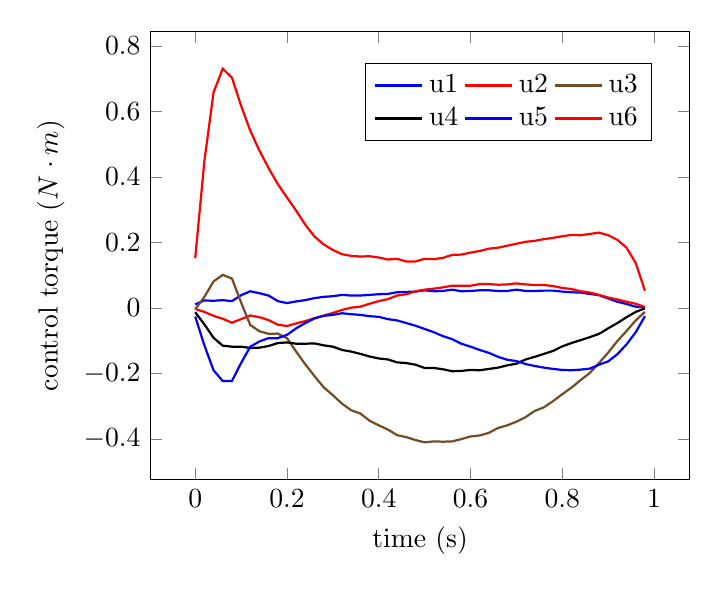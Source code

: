 \begin{tikzpicture}
\begin{axis}[xlabel={time (s)}, ylabel={control torque $(N \cdot m)$}, legend style={{at={(0.93,0.93)},anchor=north east, legend columns=3}}]
    \addplot+[mark={none}, thick, solid]
        table[row sep={\\}]
        {
            x  y  \\
            0.0  0.011  \\
            0.02  0.023  \\
            0.04  0.022  \\
            0.06  0.024  \\
            0.08  0.021  \\
            0.1  0.039  \\
            0.12  0.051  \\
            0.14  0.045  \\
            0.16  0.038  \\
            0.18  0.021  \\
            0.2  0.015  \\
            0.22  0.02  \\
            0.24  0.024  \\
            0.26  0.03  \\
            0.28  0.034  \\
            0.3  0.036  \\
            0.32  0.04  \\
            0.34  0.038  \\
            0.36  0.038  \\
            0.38  0.04  \\
            0.4  0.042  \\
            0.42  0.043  \\
            0.44  0.048  \\
            0.46  0.049  \\
            0.48  0.05  \\
            0.5  0.054  \\
            0.52  0.051  \\
            0.54  0.052  \\
            0.56  0.056  \\
            0.58  0.051  \\
            0.6  0.052  \\
            0.62  0.054  \\
            0.64  0.054  \\
            0.66  0.052  \\
            0.68  0.052  \\
            0.7  0.056  \\
            0.72  0.052  \\
            0.74  0.052  \\
            0.76  0.053  \\
            0.78  0.053  \\
            0.8  0.05  \\
            0.82  0.048  \\
            0.84  0.047  \\
            0.86  0.043  \\
            0.88  0.039  \\
            0.9  0.029  \\
            0.92  0.019  \\
            0.94  0.012  \\
            0.96  0.004  \\
            0.98  0.002  \\
        }
        ;
    \addplot+[mark={none}, thick, solid]
        table[row sep={\\}]
        {
            x  y  \\
            0.0  -0.003  \\
            0.02  -0.012  \\
            0.04  -0.024  \\
            0.06  -0.033  \\
            0.08  -0.045  \\
            0.1  -0.034  \\
            0.12  -0.023  \\
            0.14  -0.028  \\
            0.16  -0.037  \\
            0.18  -0.051  \\
            0.2  -0.055  \\
            0.22  -0.047  \\
            0.24  -0.04  \\
            0.26  -0.031  \\
            0.28  -0.023  \\
            0.3  -0.015  \\
            0.32  -0.006  \\
            0.34  0.001  \\
            0.36  0.004  \\
            0.38  0.013  \\
            0.4  0.021  \\
            0.42  0.027  \\
            0.44  0.038  \\
            0.46  0.042  \\
            0.48  0.051  \\
            0.5  0.056  \\
            0.52  0.059  \\
            0.54  0.063  \\
            0.56  0.068  \\
            0.58  0.068  \\
            0.6  0.068  \\
            0.62  0.073  \\
            0.64  0.073  \\
            0.66  0.071  \\
            0.68  0.072  \\
            0.7  0.075  \\
            0.72  0.072  \\
            0.74  0.07  \\
            0.76  0.07  \\
            0.78  0.067  \\
            0.8  0.061  \\
            0.82  0.058  \\
            0.84  0.051  \\
            0.86  0.047  \\
            0.88  0.04  \\
            0.9  0.032  \\
            0.92  0.026  \\
            0.94  0.019  \\
            0.96  0.013  \\
            0.98  0.003  \\
        }
        ;
    \addplot+[mark={none}, thick, solid]
        table[row sep={\\}]
        {
            x  y  \\
            0.0  -0.004  \\
            0.02  0.034  \\
            0.04  0.081  \\
            0.06  0.101  \\
            0.08  0.09  \\
            0.1  0.017  \\
            0.12  -0.052  \\
            0.14  -0.071  \\
            0.16  -0.079  \\
            0.18  -0.078  \\
            0.2  -0.092  \\
            0.22  -0.133  \\
            0.24  -0.172  \\
            0.26  -0.208  \\
            0.28  -0.242  \\
            0.3  -0.266  \\
            0.32  -0.292  \\
            0.34  -0.312  \\
            0.36  -0.322  \\
            0.38  -0.344  \\
            0.4  -0.358  \\
            0.42  -0.371  \\
            0.44  -0.388  \\
            0.46  -0.394  \\
            0.48  -0.403  \\
            0.5  -0.41  \\
            0.52  -0.407  \\
            0.54  -0.408  \\
            0.56  -0.407  \\
            0.58  -0.4  \\
            0.6  -0.392  \\
            0.62  -0.389  \\
            0.64  -0.381  \\
            0.66  -0.366  \\
            0.68  -0.358  \\
            0.7  -0.347  \\
            0.72  -0.333  \\
            0.74  -0.314  \\
            0.76  -0.303  \\
            0.78  -0.284  \\
            0.8  -0.263  \\
            0.82  -0.243  \\
            0.84  -0.22  \\
            0.86  -0.198  \\
            0.88  -0.168  \\
            0.9  -0.136  \\
            0.92  -0.101  \\
            0.94  -0.07  \\
            0.96  -0.038  \\
            0.98  -0.012  \\
        }
        ;
    \addplot+[mark={none}, thick, solid]
        table[row sep={\\}]
        {
            x  y  \\
            0.0  -0.013  \\
            0.02  -0.05  \\
            0.04  -0.091  \\
            0.06  -0.115  \\
            0.08  -0.118  \\
            0.1  -0.118  \\
            0.12  -0.122  \\
            0.14  -0.121  \\
            0.16  -0.116  \\
            0.18  -0.107  \\
            0.2  -0.105  \\
            0.22  -0.109  \\
            0.24  -0.109  \\
            0.26  -0.108  \\
            0.28  -0.114  \\
            0.3  -0.118  \\
            0.32  -0.128  \\
            0.34  -0.133  \\
            0.36  -0.14  \\
            0.38  -0.148  \\
            0.4  -0.154  \\
            0.42  -0.157  \\
            0.44  -0.166  \\
            0.46  -0.168  \\
            0.48  -0.173  \\
            0.5  -0.183  \\
            0.52  -0.183  \\
            0.54  -0.187  \\
            0.56  -0.193  \\
            0.58  -0.192  \\
            0.6  -0.189  \\
            0.62  -0.19  \\
            0.64  -0.186  \\
            0.66  -0.182  \\
            0.68  -0.175  \\
            0.7  -0.17  \\
            0.72  -0.157  \\
            0.74  -0.149  \\
            0.76  -0.14  \\
            0.78  -0.131  \\
            0.8  -0.117  \\
            0.82  -0.107  \\
            0.84  -0.098  \\
            0.86  -0.089  \\
            0.88  -0.079  \\
            0.9  -0.062  \\
            0.92  -0.046  \\
            0.94  -0.028  \\
            0.96  -0.012  \\
            0.98  -0.001  \\
        }
        ;
    \addplot+[mark={none}, thick, solid]
        table[row sep={\\}]
        {
            x  y  \\
            0.0  -0.026  \\
            0.02  -0.114  \\
            0.04  -0.19  \\
            0.06  -0.223  \\
            0.08  -0.223  \\
            0.1  -0.168  \\
            0.12  -0.118  \\
            0.14  -0.102  \\
            0.16  -0.092  \\
            0.18  -0.092  \\
            0.2  -0.082  \\
            0.22  -0.062  \\
            0.24  -0.046  \\
            0.26  -0.032  \\
            0.28  -0.024  \\
            0.3  -0.021  \\
            0.32  -0.016  \\
            0.34  -0.019  \\
            0.36  -0.021  \\
            0.38  -0.025  \\
            0.4  -0.027  \\
            0.42  -0.034  \\
            0.44  -0.038  \\
            0.46  -0.046  \\
            0.48  -0.054  \\
            0.5  -0.064  \\
            0.52  -0.074  \\
            0.54  -0.086  \\
            0.56  -0.095  \\
            0.58  -0.109  \\
            0.6  -0.118  \\
            0.62  -0.128  \\
            0.64  -0.137  \\
            0.66  -0.149  \\
            0.68  -0.158  \\
            0.7  -0.162  \\
            0.72  -0.171  \\
            0.74  -0.177  \\
            0.76  -0.182  \\
            0.78  -0.186  \\
            0.8  -0.189  \\
            0.82  -0.19  \\
            0.84  -0.188  \\
            0.86  -0.185  \\
            0.88  -0.173  \\
            0.9  -0.163  \\
            0.92  -0.141  \\
            0.94  -0.111  \\
            0.96  -0.074  \\
            0.98  -0.025  \\
        }
        ;
    \addplot+[mark={none}, thick, solid]
        table[row sep={\\}]
        {
            x  y  \\
            0.0  0.152  \\
            0.02  0.448  \\
            0.04  0.658  \\
            0.06  0.73  \\
            0.08  0.703  \\
            0.1  0.617  \\
            0.12  0.541  \\
            0.14  0.48  \\
            0.16  0.427  \\
            0.18  0.378  \\
            0.2  0.337  \\
            0.22  0.297  \\
            0.24  0.254  \\
            0.26  0.218  \\
            0.28  0.194  \\
            0.3  0.177  \\
            0.32  0.164  \\
            0.34  0.159  \\
            0.36  0.157  \\
            0.38  0.158  \\
            0.4  0.154  \\
            0.42  0.148  \\
            0.44  0.15  \\
            0.46  0.142  \\
            0.48  0.142  \\
            0.5  0.15  \\
            0.52  0.149  \\
            0.54  0.153  \\
            0.56  0.162  \\
            0.58  0.163  \\
            0.6  0.169  \\
            0.62  0.174  \\
            0.64  0.181  \\
            0.66  0.184  \\
            0.68  0.19  \\
            0.7  0.196  \\
            0.72  0.202  \\
            0.74  0.205  \\
            0.76  0.21  \\
            0.78  0.214  \\
            0.8  0.219  \\
            0.82  0.223  \\
            0.84  0.222  \\
            0.86  0.226  \\
            0.88  0.23  \\
            0.9  0.222  \\
            0.92  0.208  \\
            0.94  0.184  \\
            0.96  0.137  \\
            0.98  0.053  \\
        }
        ;
    \legend{{u1},{u2},{u3},{u4},{u5},{u6}}
\end{axis}
\end{tikzpicture}
